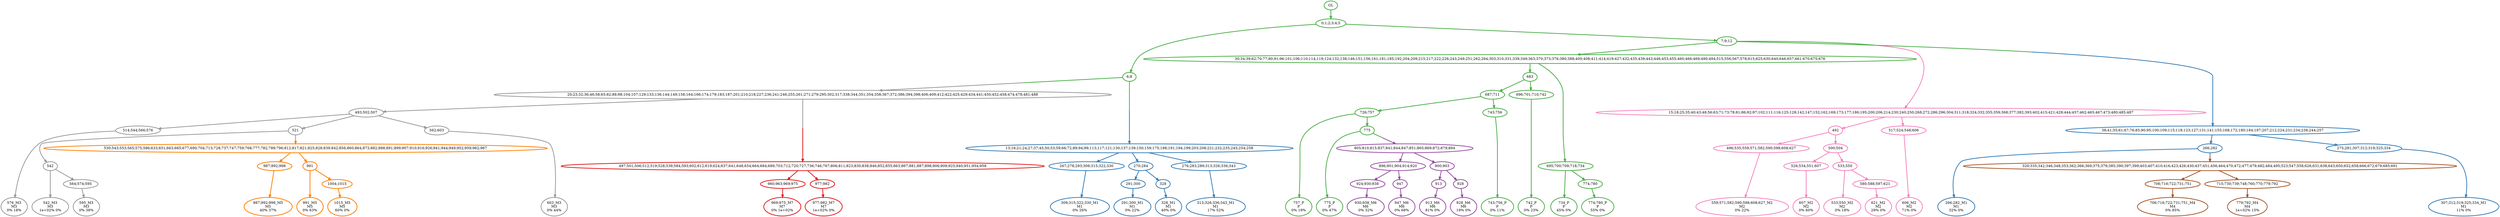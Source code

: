 digraph T {
	{
		rank=same
		77 [penwidth=3,colorscheme=set19,color=3,label="757_P\nP\n0% 19%"]
		75 [penwidth=3,colorscheme=set19,color=3,label="775_P\nP\n0% 47%"]
		73 [penwidth=3,colorscheme=set19,color=3,label="743;756_P\nP\n0% 11%"]
		71 [penwidth=3,colorscheme=set19,color=3,label="742_P\nP\n0% 23%"]
		69 [penwidth=3,colorscheme=set19,color=3,label="734_P\nP\n45% 0%"]
		67 [penwidth=3,colorscheme=set19,color=3,label="774;780_P\nP\n55% 0%"]
		65 [penwidth=3,colorscheme=set19,color=2,label="309;315;322;330_M1\nM1\n0% 26%"]
		62 [penwidth=3,colorscheme=set19,color=2,label="291;300_M1\nM1\n0% 22%"]
		60 [penwidth=3,colorscheme=set19,color=2,label="328_M1\nM1\n40% 0%"]
		58 [penwidth=3,colorscheme=set19,color=2,label="313;326;336;343_M1\nM1\n17% 52%"]
		56 [penwidth=3,colorscheme=set19,color=2,label="266;282_M1\nM1\n32% 0%"]
		54 [penwidth=3,colorscheme=set19,color=2,label="307;312;319;325;334_M1\nM1\n11% 0%"]
		51 [penwidth=3,colorscheme=set19,color=8,label="559;571;582;590;598;608;627_M2\nM2\n0% 22%"]
		48 [penwidth=3,colorscheme=set19,color=8,label="607_M2\nM2\n0% 60%"]
		46 [penwidth=3,colorscheme=set19,color=8,label="533;550_M2\nM2\n0% 18%"]
		44 [penwidth=3,colorscheme=set19,color=8,label="621_M2\nM2\n29% 0%"]
		42 [penwidth=3,colorscheme=set19,color=8,label="606_M2\nM2\n71% 0%"]
		39 [penwidth=3,colorscheme=set19,color=9,label="576_M3\nM3\n0% 18%"]
		36 [penwidth=3,colorscheme=set19,color=9,label="542_M3\nM3\n1e+02% 0%"]
		34 [penwidth=3,colorscheme=set19,color=9,label="595_M3\nM3\n0% 38%"]
		32 [penwidth=3,colorscheme=set19,color=9,label="603_M3\nM3\n0% 44%"]
		30 [penwidth=3,colorscheme=set19,color=7,label="706;716;722;731;751_M4\nM4\n0% 85%"]
		28 [penwidth=3,colorscheme=set19,color=7,label="779;792_M4\nM4\n1e+02% 15%"]
		26 [penwidth=3,colorscheme=set19,color=5,label="987;992;998_M5\nM5\n40% 37%"]
		24 [penwidth=3,colorscheme=set19,color=5,label="991_M5\nM5\n0% 63%"]
		22 [penwidth=3,colorscheme=set19,color=5,label="1015_M5\nM5\n60% 0%"]
		19 [penwidth=3,colorscheme=set19,color=4,label="930;938_M6\nM6\n0% 32%"]
		17 [penwidth=3,colorscheme=set19,color=4,label="947_M6\nM6\n0% 68%"]
		14 [penwidth=3,colorscheme=set19,color=4,label="913_M6\nM6\n81% 0%"]
		12 [penwidth=3,colorscheme=set19,color=4,label="928_M6\nM6\n19% 0%"]
		10 [penwidth=3,colorscheme=set19,color=1,label="969;975_M7\nM7\n0% 1e+02%"]
		8 [penwidth=3,colorscheme=set19,color=1,label="977;982_M7\nM7\n1e+02% 0%"]
	}
	85 [penwidth=3,colorscheme=set19,color=3,label="GL"]
	84 [penwidth=3,colorscheme=set19,color=3,label="0;1;2;3;4;5"]
	83 [penwidth=3,colorscheme=set19,color=3,label="6;8"]
	82 [penwidth=3,colorscheme=set19,color=3,label="7;9;12"]
	81 [penwidth=3,colorscheme=set19,color=3,label="30;34;39;62;70;77;80;91;96;101;106;110;114;119;124;132;138;146;151;156;161;181;185;192;204;209;215;217;222;226;243;249;251;262;264;303;310;331;339;349;363;370;373;376;380;388;400;408;411;414;419;427;432;435;439;443;446;453;455;460;466;469;490;494;515;556;567;578;615;625;630;640;646;657;661;670;675;676"]
	80 [penwidth=3,colorscheme=set19,color=3,label="683"]
	79 [penwidth=3,colorscheme=set19,color=3,label="687;711"]
	78 [penwidth=3,colorscheme=set19,color=3,label="726;757"]
	76 [penwidth=3,colorscheme=set19,color=3,label="775"]
	74 [penwidth=3,colorscheme=set19,color=3,label="743;756"]
	72 [penwidth=3,colorscheme=set19,color=3,label="696;701;710;742"]
	70 [penwidth=3,colorscheme=set19,color=3,label="695;700;709;718;734"]
	68 [penwidth=3,colorscheme=set19,color=3,label="774;780"]
	66 [penwidth=3,colorscheme=set19,color=2,label="267;278;293;309;315;322;330"]
	64 [penwidth=3,colorscheme=set19,color=2,label="270;284"]
	63 [penwidth=3,colorscheme=set19,color=2,label="291;300"]
	61 [penwidth=3,colorscheme=set19,color=2,label="328"]
	59 [penwidth=3,colorscheme=set19,color=2,label="276;283;289;313;326;336;343"]
	57 [penwidth=3,colorscheme=set19,color=2,label="266;282"]
	55 [penwidth=3,colorscheme=set19,color=2,label="275;281;307;312;319;325;334"]
	53 [penwidth=3,colorscheme=set19,color=8,label="492"]
	52 [penwidth=3,colorscheme=set19,color=8,label="496;535;559;571;582;590;598;608;627"]
	50 [penwidth=3,colorscheme=set19,color=8,label="500;504"]
	49 [penwidth=3,colorscheme=set19,color=8,label="526;534;551;607"]
	47 [penwidth=3,colorscheme=set19,color=8,label="533;550"]
	45 [penwidth=3,colorscheme=set19,color=8,label="580;588;597;621"]
	43 [penwidth=3,colorscheme=set19,color=8,label="517;524;548;606"]
	41 [penwidth=3,colorscheme=set19,color=9,label="493;502;507"]
	40 [penwidth=3,colorscheme=set19,color=9,label="514;544;566;576"]
	38 [penwidth=3,colorscheme=set19,color=9,label="521"]
	37 [penwidth=3,colorscheme=set19,color=9,label="542"]
	35 [penwidth=3,colorscheme=set19,color=9,label="564;574;595"]
	33 [penwidth=3,colorscheme=set19,color=9,label="562;603"]
	31 [penwidth=3,colorscheme=set19,color=7,label="706;716;722;731;751"]
	29 [penwidth=3,colorscheme=set19,color=7,label="715;730;739;748;760;770;779;792"]
	27 [penwidth=3,colorscheme=set19,color=5,label="987;992;998"]
	25 [penwidth=3,colorscheme=set19,color=5,label="991"]
	23 [penwidth=3,colorscheme=set19,color=5,label="1004;1015"]
	21 [penwidth=3,colorscheme=set19,color=4,label="896;901;904;914;920"]
	20 [penwidth=3,colorscheme=set19,color=4,label="924;930;938"]
	18 [penwidth=3,colorscheme=set19,color=4,label="947"]
	16 [penwidth=3,colorscheme=set19,color=4,label="900;903"]
	15 [penwidth=3,colorscheme=set19,color=4,label="913"]
	13 [penwidth=3,colorscheme=set19,color=4,label="928"]
	11 [penwidth=3,colorscheme=set19,color=1,label="960;963;969;975"]
	9 [penwidth=3,colorscheme=set19,color=1,label="977;982"]
	7 [penwidth=3,colorscheme=set19,color=1,label="497;501;506;512;519;528;539;584;593;602;612;619;624;637;641;648;654;664;684;689;703;712;720;727;736;746;767;806;811;823;830;838;846;852;855;863;867;881;887;898;906;909;925;940;951;954;958"]
	6 [penwidth=3,colorscheme=set19,color=5,label="530;543;553;565;575;586;633;651;663;665;677;690;704;713;728;737;747;759;768;777;782;789;796;812;817;821;825;828;839;842;856;860;864;873;882;888;891;899;907;910;916;926;941;944;949;952;959;962;967"]
	5 [penwidth=3,colorscheme=set19,color=7,label="320;335;342;346;348;353;362;366;369;375;379;385;390;397;399;403;407;410;416;423;426;430;437;451;456;464;470;472;477;479;482;484;495;523;547;558;626;631;638;643;650;652;658;666;672;679;685;691"]
	4 [penwidth=3,colorscheme=set19,color=4,label="805;810;815;837;841;844;847;851;865;869;872;879;894"]
	3 [penwidth=3,colorscheme=set19,color=9,label="20;23;32;36;46;58;65;82;88;98;104;107;129;133;136;144;149;158;164;166;174;179;183;187;201;210;218;227;236;241;246;255;261;271;279;295;302;317;338;344;351;354;358;367;372;386;394;398;406;409;412;422;425;429;434;441;450;452;458;474;478;481;488"]
	2 [penwidth=3,colorscheme=set19,color=8,label="15;18;25;35;40;43;48;56;63;71;73;78;81;86;92;97;102;111;116;125;128;142;147;152;162;169;173;177;186;195;200;206;214;230;240;250;268;272;286;296;304;311;318;324;332;355;359;368;377;382;393;402;415;421;428;444;457;462;465;467;473;480;485;487"]
	1 [penwidth=3,colorscheme=set19,color=2,label="13;16;21;24;27;37;45;50;53;59;66;72;89;94;99;113;117;121;130;137;139;150;159;175;188;191;194;199;203;208;221;232;235;245;254;258"]
	0 [penwidth=3,colorscheme=set19,color=2,label="38;41;55;61;67;76;85;90;95;100;109;115;118;123;127;131;141;155;168;172;180;184;197;207;212;224;231;234;238;244;257"]
	85 -> 84 [penwidth=3,colorscheme=set19,color=3]
	84 -> 83 [penwidth=3,colorscheme=set19,color=3]
	84 -> 82 [penwidth=3,colorscheme=set19,color=3]
	83 -> 3 [penwidth=3,colorscheme=set19,color="3;0.5:9"]
	83 -> 1 [penwidth=3,colorscheme=set19,color="3;0.5:2"]
	82 -> 81 [penwidth=3,colorscheme=set19,color=3]
	82 -> 2 [penwidth=3,colorscheme=set19,color="3;0.5:8"]
	82 -> 0 [penwidth=3,colorscheme=set19,color="3;0.5:2"]
	81 -> 80 [penwidth=3,colorscheme=set19,color=3]
	81 -> 70 [penwidth=3,colorscheme=set19,color=3]
	80 -> 79 [penwidth=3,colorscheme=set19,color=3]
	80 -> 72 [penwidth=3,colorscheme=set19,color=3]
	79 -> 74 [penwidth=3,colorscheme=set19,color=3]
	79 -> 78 [penwidth=3,colorscheme=set19,color=3]
	78 -> 77 [penwidth=3,colorscheme=set19,color=3]
	78 -> 76 [penwidth=3,colorscheme=set19,color=3]
	76 -> 75 [penwidth=3,colorscheme=set19,color=3]
	76 -> 4 [penwidth=3,colorscheme=set19,color="3;0.5:4"]
	74 -> 73 [penwidth=3,colorscheme=set19,color=3]
	72 -> 71 [penwidth=3,colorscheme=set19,color=3]
	70 -> 69 [penwidth=3,colorscheme=set19,color=3]
	70 -> 68 [penwidth=3,colorscheme=set19,color=3]
	68 -> 67 [penwidth=3,colorscheme=set19,color=3]
	66 -> 65 [penwidth=3,colorscheme=set19,color=2]
	64 -> 63 [penwidth=3,colorscheme=set19,color=2]
	64 -> 61 [penwidth=3,colorscheme=set19,color=2]
	63 -> 62 [penwidth=3,colorscheme=set19,color=2]
	61 -> 60 [penwidth=3,colorscheme=set19,color=2]
	59 -> 58 [penwidth=3,colorscheme=set19,color=2]
	57 -> 56 [penwidth=3,colorscheme=set19,color=2]
	57 -> 5 [penwidth=3,colorscheme=set19,color="2;0.5:7"]
	55 -> 54 [penwidth=3,colorscheme=set19,color=2]
	53 -> 50 [penwidth=3,colorscheme=set19,color=8]
	53 -> 52 [penwidth=3,colorscheme=set19,color=8]
	52 -> 51 [penwidth=3,colorscheme=set19,color=8]
	50 -> 47 [penwidth=3,colorscheme=set19,color=8]
	50 -> 49 [penwidth=3,colorscheme=set19,color=8]
	49 -> 48 [penwidth=3,colorscheme=set19,color=8]
	47 -> 46 [penwidth=3,colorscheme=set19,color=8]
	47 -> 45 [penwidth=3,colorscheme=set19,color=8]
	45 -> 44 [penwidth=3,colorscheme=set19,color=8]
	43 -> 42 [penwidth=3,colorscheme=set19,color=8]
	41 -> 38 [penwidth=3,colorscheme=set19,color=9]
	41 -> 33 [penwidth=3,colorscheme=set19,color=9]
	41 -> 40 [penwidth=3,colorscheme=set19,color=9]
	40 -> 39 [penwidth=3,colorscheme=set19,color=9]
	38 -> 37 [penwidth=3,colorscheme=set19,color=9]
	38 -> 6 [penwidth=3,colorscheme=set19,color="9;0.5:5"]
	37 -> 36 [penwidth=3,colorscheme=set19,color=9]
	37 -> 35 [penwidth=3,colorscheme=set19,color=9]
	35 -> 34 [penwidth=3,colorscheme=set19,color=9]
	33 -> 32 [penwidth=3,colorscheme=set19,color=9]
	31 -> 30 [penwidth=3,colorscheme=set19,color=7]
	29 -> 28 [penwidth=3,colorscheme=set19,color=7]
	27 -> 26 [penwidth=3,colorscheme=set19,color=5]
	25 -> 24 [penwidth=3,colorscheme=set19,color=5]
	25 -> 23 [penwidth=3,colorscheme=set19,color=5]
	23 -> 22 [penwidth=3,colorscheme=set19,color=5]
	21 -> 18 [penwidth=3,colorscheme=set19,color=4]
	21 -> 20 [penwidth=3,colorscheme=set19,color=4]
	20 -> 19 [penwidth=3,colorscheme=set19,color=4]
	18 -> 17 [penwidth=3,colorscheme=set19,color=4]
	16 -> 15 [penwidth=3,colorscheme=set19,color=4]
	16 -> 13 [penwidth=3,colorscheme=set19,color=4]
	15 -> 14 [penwidth=3,colorscheme=set19,color=4]
	13 -> 12 [penwidth=3,colorscheme=set19,color=4]
	11 -> 10 [penwidth=3,colorscheme=set19,color=1]
	9 -> 8 [penwidth=3,colorscheme=set19,color=1]
	7 -> 11 [penwidth=3,colorscheme=set19,color=1]
	7 -> 9 [penwidth=3,colorscheme=set19,color=1]
	6 -> 27 [penwidth=3,colorscheme=set19,color=5]
	6 -> 25 [penwidth=3,colorscheme=set19,color=5]
	5 -> 31 [penwidth=3,colorscheme=set19,color=7]
	5 -> 29 [penwidth=3,colorscheme=set19,color=7]
	4 -> 21 [penwidth=3,colorscheme=set19,color=4]
	4 -> 16 [penwidth=3,colorscheme=set19,color=4]
	3 -> 41 [penwidth=3,colorscheme=set19,color=9]
	3 -> 7 [penwidth=3,colorscheme=set19,color="9;0.5:1"]
	2 -> 53 [penwidth=3,colorscheme=set19,color=8]
	2 -> 43 [penwidth=3,colorscheme=set19,color=8]
	1 -> 66 [penwidth=3,colorscheme=set19,color=2]
	1 -> 64 [penwidth=3,colorscheme=set19,color=2]
	1 -> 59 [penwidth=3,colorscheme=set19,color=2]
	0 -> 57 [penwidth=3,colorscheme=set19,color=2]
	0 -> 55 [penwidth=3,colorscheme=set19,color=2]
}
